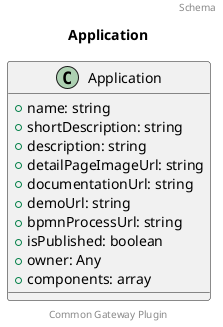 @startuml
title: Application
footer: Common Gateway Plugin
header: Schema

class Application {
  + name: string
  + shortDescription: string
  + description: string
  + detailPageImageUrl: string
  + documentationUrl: string
  + demoUrl: string
  + bpmnProcessUrl: string
  + isPublished: boolean
  + owner: Any
  + components: array
}
@enduml
